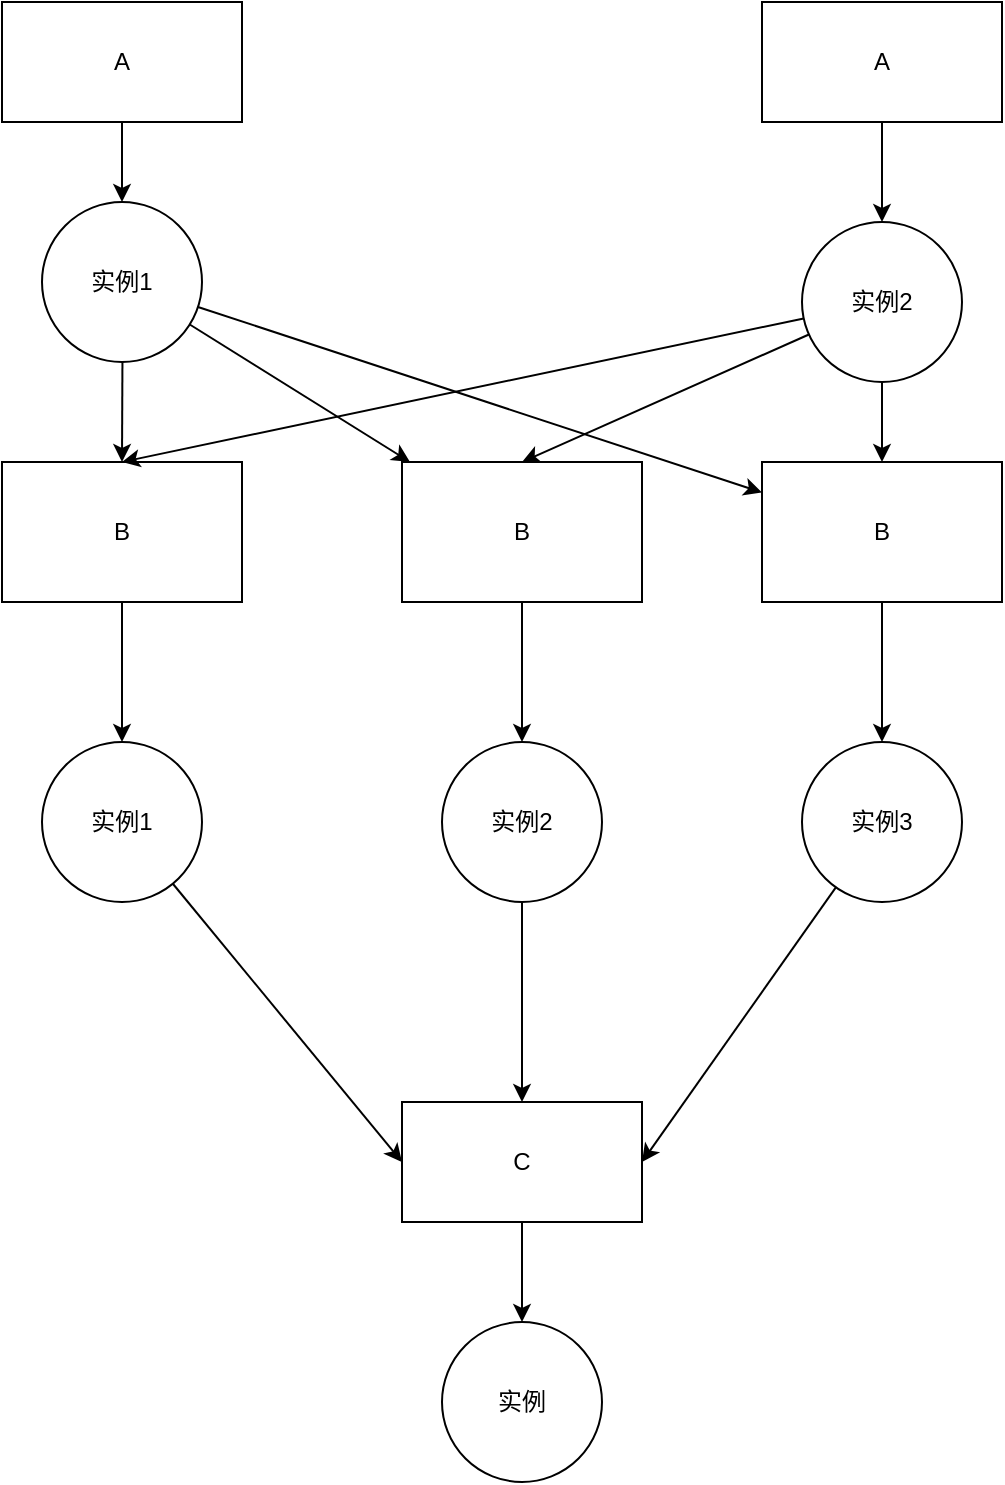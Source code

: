 <mxfile version="24.7.6">
  <diagram name="第 1 页" id="G7QWfjFdJyBdl__fBxFg">
    <mxGraphModel dx="1026" dy="577" grid="1" gridSize="10" guides="1" tooltips="1" connect="1" arrows="1" fold="1" page="1" pageScale="1" pageWidth="827" pageHeight="1169" math="0" shadow="0">
      <root>
        <mxCell id="0" />
        <mxCell id="1" parent="0" />
        <mxCell id="hb5Prez9hviok3IdBNn7-4" value="" style="edgeStyle=orthogonalEdgeStyle;rounded=0;orthogonalLoop=1;jettySize=auto;html=1;" edge="1" parent="1" source="hb5Prez9hviok3IdBNn7-2" target="hb5Prez9hviok3IdBNn7-3">
          <mxGeometry relative="1" as="geometry" />
        </mxCell>
        <mxCell id="hb5Prez9hviok3IdBNn7-2" value="B" style="rounded=0;whiteSpace=wrap;html=1;" vertex="1" parent="1">
          <mxGeometry x="110" y="510" width="120" height="70" as="geometry" />
        </mxCell>
        <mxCell id="hb5Prez9hviok3IdBNn7-31" value="" style="edgeStyle=none;rounded=0;orthogonalLoop=1;jettySize=auto;html=1;entryX=0;entryY=0.5;entryDx=0;entryDy=0;" edge="1" parent="1" source="hb5Prez9hviok3IdBNn7-3" target="hb5Prez9hviok3IdBNn7-30">
          <mxGeometry relative="1" as="geometry">
            <mxPoint x="370" y="826" as="targetPoint" />
          </mxGeometry>
        </mxCell>
        <mxCell id="hb5Prez9hviok3IdBNn7-3" value="实例1" style="ellipse;whiteSpace=wrap;html=1;rounded=0;" vertex="1" parent="1">
          <mxGeometry x="130" y="650" width="80" height="80" as="geometry" />
        </mxCell>
        <mxCell id="hb5Prez9hviok3IdBNn7-34" style="edgeStyle=none;rounded=0;orthogonalLoop=1;jettySize=auto;html=1;entryX=0.5;entryY=0;entryDx=0;entryDy=0;" edge="1" parent="1" source="hb5Prez9hviok3IdBNn7-5" target="hb5Prez9hviok3IdBNn7-30">
          <mxGeometry relative="1" as="geometry" />
        </mxCell>
        <mxCell id="hb5Prez9hviok3IdBNn7-5" value="实例2" style="ellipse;whiteSpace=wrap;html=1;rounded=0;" vertex="1" parent="1">
          <mxGeometry x="330" y="650" width="80" height="80" as="geometry" />
        </mxCell>
        <mxCell id="hb5Prez9hviok3IdBNn7-7" value="" style="edgeStyle=orthogonalEdgeStyle;rounded=0;orthogonalLoop=1;jettySize=auto;html=1;" edge="1" parent="1" source="hb5Prez9hviok3IdBNn7-6" target="hb5Prez9hviok3IdBNn7-5">
          <mxGeometry relative="1" as="geometry" />
        </mxCell>
        <mxCell id="hb5Prez9hviok3IdBNn7-6" value="B" style="rounded=0;whiteSpace=wrap;html=1;" vertex="1" parent="1">
          <mxGeometry x="310" y="510" width="120" height="70" as="geometry" />
        </mxCell>
        <mxCell id="hb5Prez9hviok3IdBNn7-35" style="edgeStyle=none;rounded=0;orthogonalLoop=1;jettySize=auto;html=1;entryX=1;entryY=0.5;entryDx=0;entryDy=0;" edge="1" parent="1" source="hb5Prez9hviok3IdBNn7-8" target="hb5Prez9hviok3IdBNn7-30">
          <mxGeometry relative="1" as="geometry" />
        </mxCell>
        <mxCell id="hb5Prez9hviok3IdBNn7-8" value="实例3" style="ellipse;whiteSpace=wrap;html=1;rounded=0;" vertex="1" parent="1">
          <mxGeometry x="510" y="650" width="80" height="80" as="geometry" />
        </mxCell>
        <mxCell id="hb5Prez9hviok3IdBNn7-10" value="" style="edgeStyle=orthogonalEdgeStyle;rounded=0;orthogonalLoop=1;jettySize=auto;html=1;" edge="1" parent="1" source="hb5Prez9hviok3IdBNn7-9" target="hb5Prez9hviok3IdBNn7-8">
          <mxGeometry relative="1" as="geometry" />
        </mxCell>
        <mxCell id="hb5Prez9hviok3IdBNn7-9" value="B" style="rounded=0;whiteSpace=wrap;html=1;" vertex="1" parent="1">
          <mxGeometry x="490" y="510" width="120" height="70" as="geometry" />
        </mxCell>
        <mxCell id="hb5Prez9hviok3IdBNn7-25" value="" style="edgeStyle=none;rounded=0;orthogonalLoop=1;jettySize=auto;html=1;" edge="1" parent="1" source="hb5Prez9hviok3IdBNn7-15" target="hb5Prez9hviok3IdBNn7-21">
          <mxGeometry relative="1" as="geometry" />
        </mxCell>
        <mxCell id="hb5Prez9hviok3IdBNn7-15" value="A" style="rounded=0;whiteSpace=wrap;html=1;" vertex="1" parent="1">
          <mxGeometry x="110" y="280" width="120" height="60" as="geometry" />
        </mxCell>
        <mxCell id="hb5Prez9hviok3IdBNn7-26" value="" style="edgeStyle=none;rounded=0;orthogonalLoop=1;jettySize=auto;html=1;" edge="1" parent="1" source="hb5Prez9hviok3IdBNn7-16" target="hb5Prez9hviok3IdBNn7-20">
          <mxGeometry relative="1" as="geometry" />
        </mxCell>
        <mxCell id="hb5Prez9hviok3IdBNn7-16" value="A" style="rounded=0;whiteSpace=wrap;html=1;" vertex="1" parent="1">
          <mxGeometry x="490" y="280" width="120" height="60" as="geometry" />
        </mxCell>
        <mxCell id="hb5Prez9hviok3IdBNn7-27" value="" style="edgeStyle=none;rounded=0;orthogonalLoop=1;jettySize=auto;html=1;" edge="1" parent="1" source="hb5Prez9hviok3IdBNn7-20" target="hb5Prez9hviok3IdBNn7-9">
          <mxGeometry relative="1" as="geometry" />
        </mxCell>
        <mxCell id="hb5Prez9hviok3IdBNn7-28" style="edgeStyle=none;rounded=0;orthogonalLoop=1;jettySize=auto;html=1;entryX=0.5;entryY=0;entryDx=0;entryDy=0;" edge="1" parent="1" source="hb5Prez9hviok3IdBNn7-20" target="hb5Prez9hviok3IdBNn7-6">
          <mxGeometry relative="1" as="geometry" />
        </mxCell>
        <mxCell id="hb5Prez9hviok3IdBNn7-29" style="edgeStyle=none;rounded=0;orthogonalLoop=1;jettySize=auto;html=1;entryX=0.5;entryY=0;entryDx=0;entryDy=0;" edge="1" parent="1" source="hb5Prez9hviok3IdBNn7-20" target="hb5Prez9hviok3IdBNn7-2">
          <mxGeometry relative="1" as="geometry" />
        </mxCell>
        <mxCell id="hb5Prez9hviok3IdBNn7-20" value="实例2" style="ellipse;whiteSpace=wrap;html=1;rounded=0;" vertex="1" parent="1">
          <mxGeometry x="510" y="390" width="80" height="80" as="geometry" />
        </mxCell>
        <mxCell id="hb5Prez9hviok3IdBNn7-22" value="" style="rounded=0;orthogonalLoop=1;jettySize=auto;html=1;" edge="1" parent="1" source="hb5Prez9hviok3IdBNn7-21" target="hb5Prez9hviok3IdBNn7-2">
          <mxGeometry relative="1" as="geometry" />
        </mxCell>
        <mxCell id="hb5Prez9hviok3IdBNn7-23" style="rounded=0;orthogonalLoop=1;jettySize=auto;html=1;" edge="1" parent="1" source="hb5Prez9hviok3IdBNn7-21" target="hb5Prez9hviok3IdBNn7-6">
          <mxGeometry relative="1" as="geometry" />
        </mxCell>
        <mxCell id="hb5Prez9hviok3IdBNn7-24" style="rounded=0;orthogonalLoop=1;jettySize=auto;html=1;" edge="1" parent="1" source="hb5Prez9hviok3IdBNn7-21" target="hb5Prez9hviok3IdBNn7-9">
          <mxGeometry relative="1" as="geometry" />
        </mxCell>
        <mxCell id="hb5Prez9hviok3IdBNn7-21" value="实例1" style="ellipse;whiteSpace=wrap;html=1;rounded=0;" vertex="1" parent="1">
          <mxGeometry x="130" y="380" width="80" height="80" as="geometry" />
        </mxCell>
        <mxCell id="hb5Prez9hviok3IdBNn7-33" value="" style="edgeStyle=none;rounded=0;orthogonalLoop=1;jettySize=auto;html=1;" edge="1" parent="1" source="hb5Prez9hviok3IdBNn7-30" target="hb5Prez9hviok3IdBNn7-32">
          <mxGeometry relative="1" as="geometry" />
        </mxCell>
        <mxCell id="hb5Prez9hviok3IdBNn7-30" value="C" style="whiteSpace=wrap;html=1;rounded=0;" vertex="1" parent="1">
          <mxGeometry x="310" y="830" width="120" height="60" as="geometry" />
        </mxCell>
        <mxCell id="hb5Prez9hviok3IdBNn7-32" value="实例" style="ellipse;whiteSpace=wrap;html=1;rounded=0;" vertex="1" parent="1">
          <mxGeometry x="330" y="940" width="80" height="80" as="geometry" />
        </mxCell>
      </root>
    </mxGraphModel>
  </diagram>
</mxfile>
